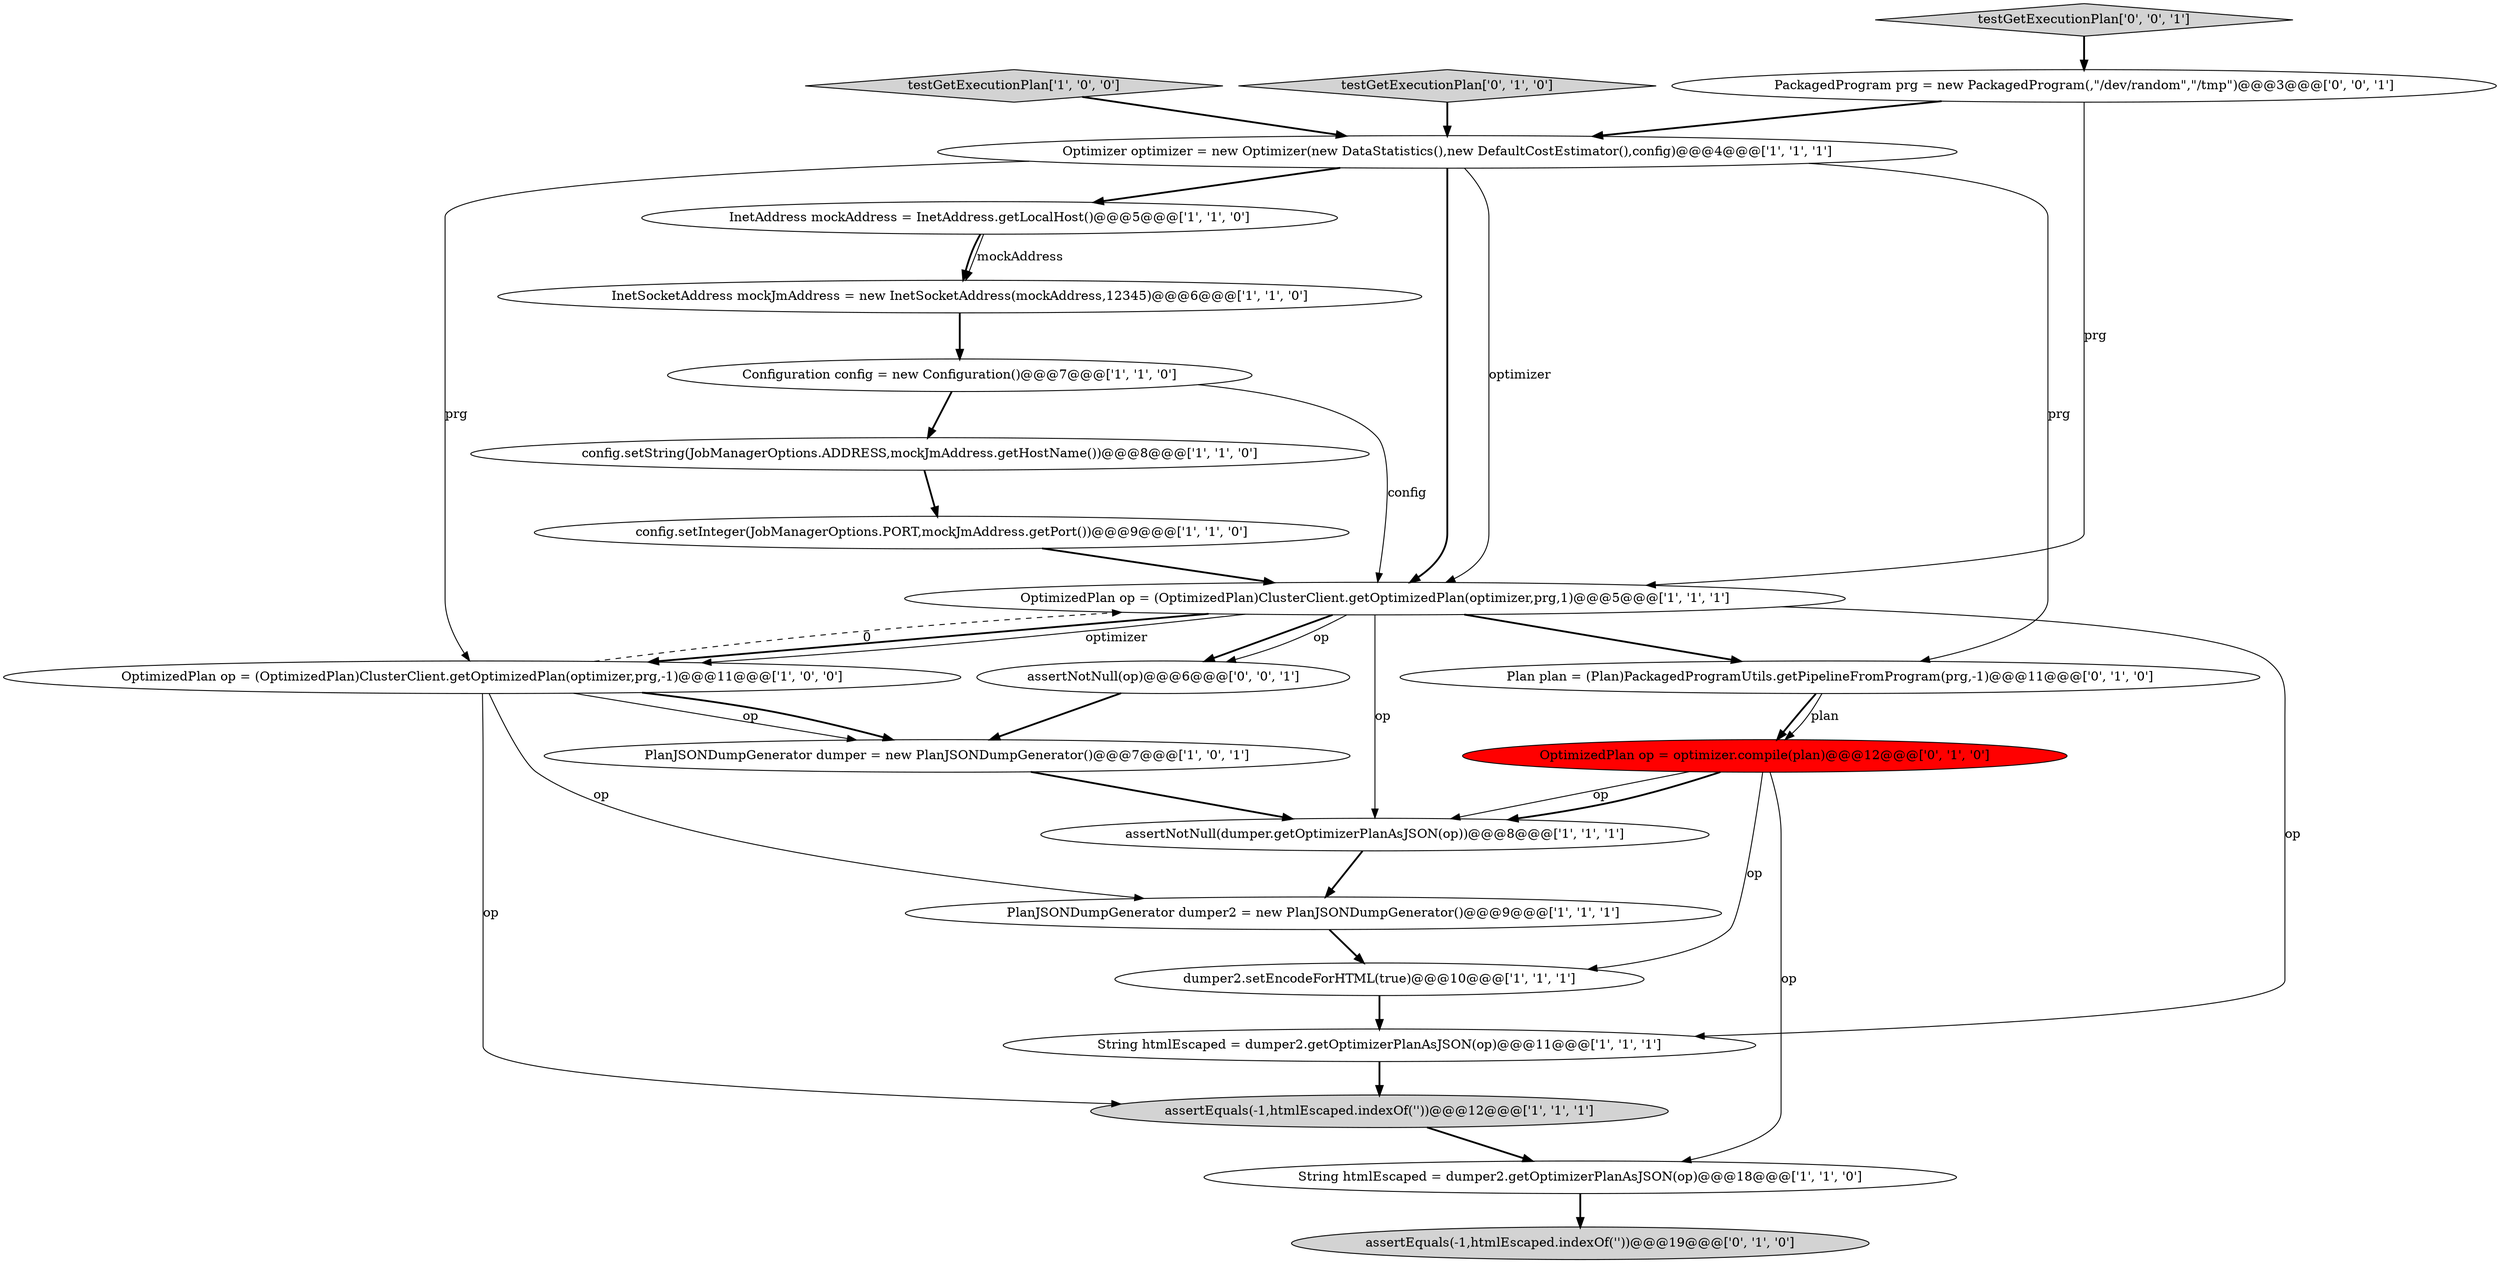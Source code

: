 digraph {
0 [style = filled, label = "Configuration config = new Configuration()@@@7@@@['1', '1', '0']", fillcolor = white, shape = ellipse image = "AAA0AAABBB1BBB"];
14 [style = filled, label = "config.setInteger(JobManagerOptions.PORT,mockJmAddress.getPort())@@@9@@@['1', '1', '0']", fillcolor = white, shape = ellipse image = "AAA0AAABBB1BBB"];
1 [style = filled, label = "config.setString(JobManagerOptions.ADDRESS,mockJmAddress.getHostName())@@@8@@@['1', '1', '0']", fillcolor = white, shape = ellipse image = "AAA0AAABBB1BBB"];
5 [style = filled, label = "InetSocketAddress mockJmAddress = new InetSocketAddress(mockAddress,12345)@@@6@@@['1', '1', '0']", fillcolor = white, shape = ellipse image = "AAA0AAABBB1BBB"];
3 [style = filled, label = "assertNotNull(dumper.getOptimizerPlanAsJSON(op))@@@8@@@['1', '1', '1']", fillcolor = white, shape = ellipse image = "AAA0AAABBB1BBB"];
16 [style = filled, label = "Plan plan = (Plan)PackagedProgramUtils.getPipelineFromProgram(prg,-1)@@@11@@@['0', '1', '0']", fillcolor = white, shape = ellipse image = "AAA0AAABBB2BBB"];
10 [style = filled, label = "testGetExecutionPlan['1', '0', '0']", fillcolor = lightgray, shape = diamond image = "AAA0AAABBB1BBB"];
6 [style = filled, label = "OptimizedPlan op = (OptimizedPlan)ClusterClient.getOptimizedPlan(optimizer,prg,-1)@@@11@@@['1', '0', '0']", fillcolor = white, shape = ellipse image = "AAA0AAABBB1BBB"];
12 [style = filled, label = "InetAddress mockAddress = InetAddress.getLocalHost()@@@5@@@['1', '1', '0']", fillcolor = white, shape = ellipse image = "AAA0AAABBB1BBB"];
4 [style = filled, label = "String htmlEscaped = dumper2.getOptimizerPlanAsJSON(op)@@@11@@@['1', '1', '1']", fillcolor = white, shape = ellipse image = "AAA0AAABBB1BBB"];
19 [style = filled, label = "testGetExecutionPlan['0', '1', '0']", fillcolor = lightgray, shape = diamond image = "AAA0AAABBB2BBB"];
2 [style = filled, label = "PlanJSONDumpGenerator dumper = new PlanJSONDumpGenerator()@@@7@@@['1', '0', '1']", fillcolor = white, shape = ellipse image = "AAA0AAABBB1BBB"];
22 [style = filled, label = "PackagedProgram prg = new PackagedProgram(,\"/dev/random\",\"/tmp\")@@@3@@@['0', '0', '1']", fillcolor = white, shape = ellipse image = "AAA0AAABBB3BBB"];
13 [style = filled, label = "dumper2.setEncodeForHTML(true)@@@10@@@['1', '1', '1']", fillcolor = white, shape = ellipse image = "AAA0AAABBB1BBB"];
17 [style = filled, label = "OptimizedPlan op = optimizer.compile(plan)@@@12@@@['0', '1', '0']", fillcolor = red, shape = ellipse image = "AAA1AAABBB2BBB"];
7 [style = filled, label = "Optimizer optimizer = new Optimizer(new DataStatistics(),new DefaultCostEstimator(),config)@@@4@@@['1', '1', '1']", fillcolor = white, shape = ellipse image = "AAA0AAABBB1BBB"];
11 [style = filled, label = "String htmlEscaped = dumper2.getOptimizerPlanAsJSON(op)@@@18@@@['1', '1', '0']", fillcolor = white, shape = ellipse image = "AAA0AAABBB1BBB"];
21 [style = filled, label = "assertNotNull(op)@@@6@@@['0', '0', '1']", fillcolor = white, shape = ellipse image = "AAA0AAABBB3BBB"];
20 [style = filled, label = "testGetExecutionPlan['0', '0', '1']", fillcolor = lightgray, shape = diamond image = "AAA0AAABBB3BBB"];
8 [style = filled, label = "assertEquals(-1,htmlEscaped.indexOf('\'))@@@12@@@['1', '1', '1']", fillcolor = lightgray, shape = ellipse image = "AAA0AAABBB1BBB"];
9 [style = filled, label = "PlanJSONDumpGenerator dumper2 = new PlanJSONDumpGenerator()@@@9@@@['1', '1', '1']", fillcolor = white, shape = ellipse image = "AAA0AAABBB1BBB"];
18 [style = filled, label = "assertEquals(-1,htmlEscaped.indexOf('\'))@@@19@@@['0', '1', '0']", fillcolor = lightgray, shape = ellipse image = "AAA0AAABBB2BBB"];
15 [style = filled, label = "OptimizedPlan op = (OptimizedPlan)ClusterClient.getOptimizedPlan(optimizer,prg,1)@@@5@@@['1', '1', '1']", fillcolor = white, shape = ellipse image = "AAA0AAABBB1BBB"];
17->3 [style = solid, label="op"];
17->13 [style = solid, label="op"];
12->5 [style = bold, label=""];
7->12 [style = bold, label=""];
15->21 [style = bold, label=""];
2->3 [style = bold, label=""];
22->15 [style = solid, label="prg"];
6->2 [style = solid, label="op"];
15->6 [style = bold, label=""];
16->17 [style = bold, label=""];
6->9 [style = solid, label="op"];
15->16 [style = bold, label=""];
15->21 [style = solid, label="op"];
10->7 [style = bold, label=""];
22->7 [style = bold, label=""];
11->18 [style = bold, label=""];
17->11 [style = solid, label="op"];
21->2 [style = bold, label=""];
20->22 [style = bold, label=""];
6->2 [style = bold, label=""];
15->3 [style = solid, label="op"];
3->9 [style = bold, label=""];
12->5 [style = solid, label="mockAddress"];
7->6 [style = solid, label="prg"];
7->16 [style = solid, label="prg"];
5->0 [style = bold, label=""];
6->15 [style = dashed, label="0"];
16->17 [style = solid, label="plan"];
0->15 [style = solid, label="config"];
0->1 [style = bold, label=""];
17->3 [style = bold, label=""];
4->8 [style = bold, label=""];
7->15 [style = bold, label=""];
1->14 [style = bold, label=""];
14->15 [style = bold, label=""];
7->15 [style = solid, label="optimizer"];
6->8 [style = solid, label="op"];
15->4 [style = solid, label="op"];
8->11 [style = bold, label=""];
15->6 [style = solid, label="optimizer"];
19->7 [style = bold, label=""];
9->13 [style = bold, label=""];
13->4 [style = bold, label=""];
}
